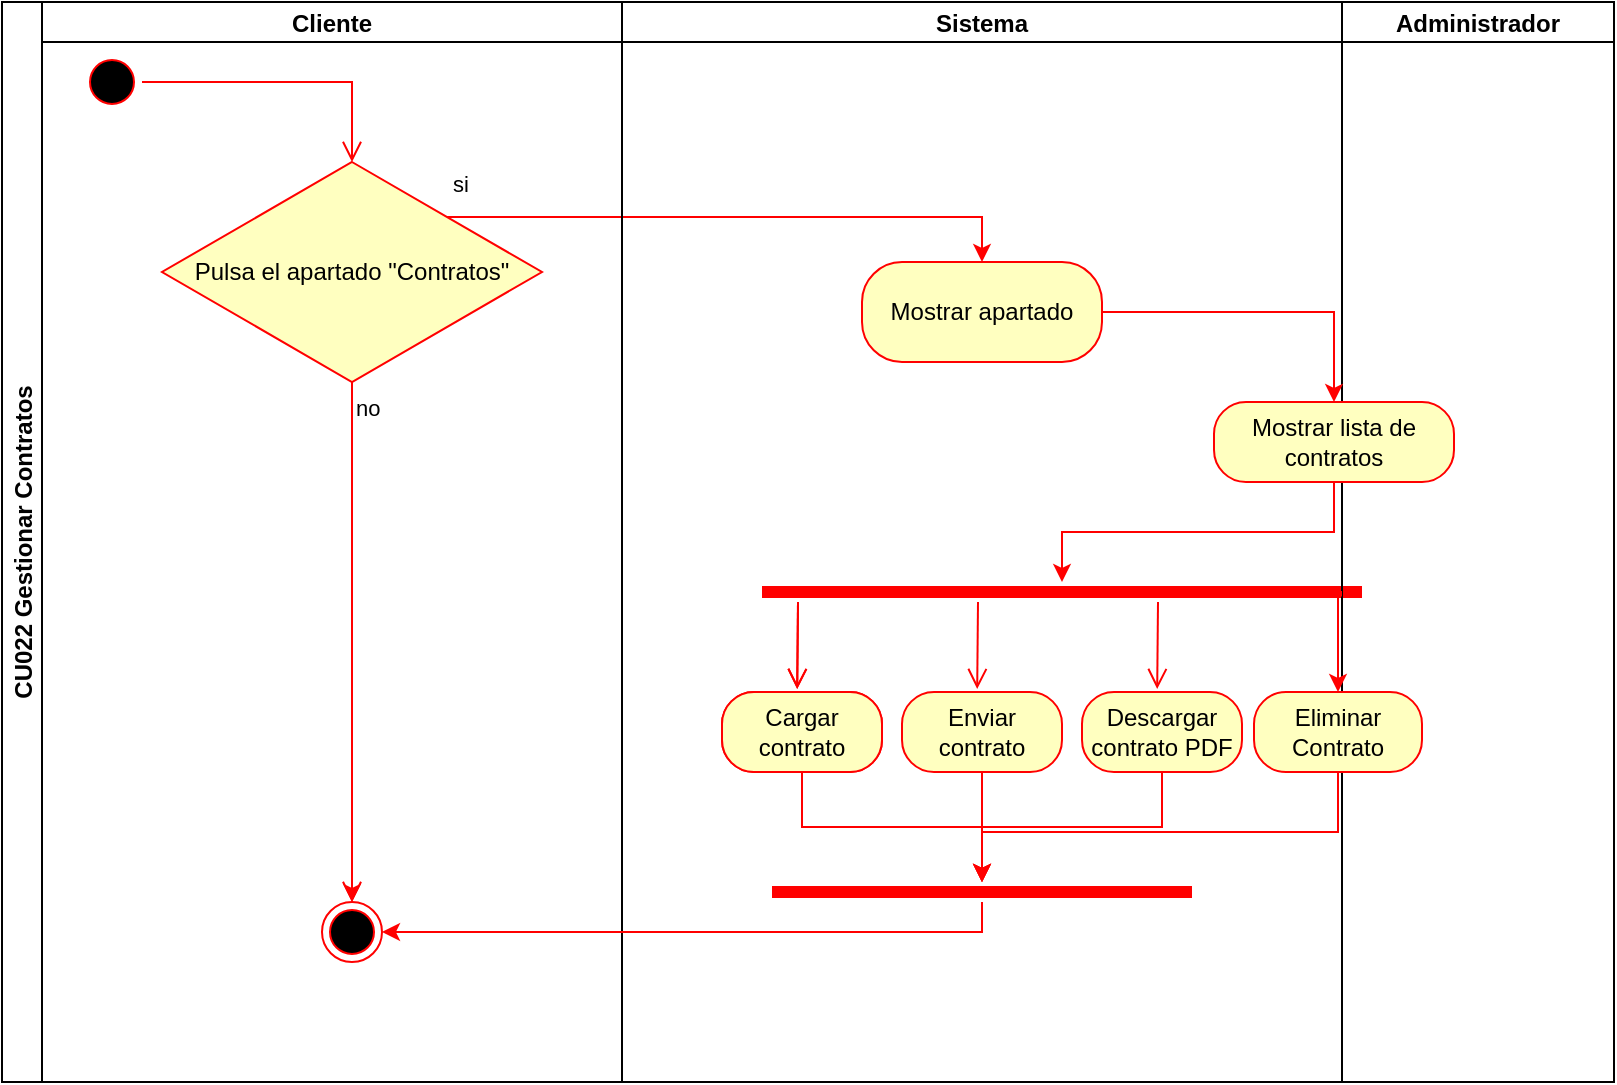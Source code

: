 <mxfile version="27.1.6">
  <diagram name="Página-1" id="LOTvq5G6vjr5RWCh9C1M">
    <mxGraphModel grid="1" page="1" gridSize="10" guides="1" tooltips="1" connect="1" arrows="1" fold="1" pageScale="1" pageWidth="827" pageHeight="1169" math="0" shadow="0">
      <root>
        <mxCell id="0" />
        <mxCell id="1" parent="0" />
        <mxCell id="U91s_UH1SOOD9DliHERC-1" value="CU022 Gestionar Contratos" style="swimlane;childLayout=stackLayout;resizeParent=1;resizeParentMax=0;startSize=20;horizontal=0;horizontalStack=1;" vertex="1" parent="1">
          <mxGeometry x="1070" y="650" width="670" height="540" as="geometry">
            <mxRectangle x="200" y="80" width="40" height="50" as="alternateBounds" />
          </mxGeometry>
        </mxCell>
        <mxCell id="U91s_UH1SOOD9DliHERC-2" value="Cliente" style="swimlane;startSize=20;" vertex="1" parent="U91s_UH1SOOD9DliHERC-1">
          <mxGeometry x="20" width="290" height="540" as="geometry" />
        </mxCell>
        <mxCell id="U91s_UH1SOOD9DliHERC-3" value="" style="ellipse;html=1;shape=startState;fillColor=#000000;strokeColor=#ff0000;fillStyle=auto;" vertex="1" parent="U91s_UH1SOOD9DliHERC-2">
          <mxGeometry x="20" y="25" width="30" height="30" as="geometry" />
        </mxCell>
        <mxCell id="U91s_UH1SOOD9DliHERC-4" value="Pulsa el apartado &quot;Contratos&quot;" style="rhombus;whiteSpace=wrap;html=1;fontColor=#000000;fillColor=#ffffc0;strokeColor=#ff0000;" vertex="1" parent="U91s_UH1SOOD9DliHERC-2">
          <mxGeometry x="60" y="80" width="190" height="110" as="geometry" />
        </mxCell>
        <mxCell id="U91s_UH1SOOD9DliHERC-5" value="" style="edgeStyle=orthogonalEdgeStyle;html=1;verticalAlign=bottom;endArrow=open;endSize=8;strokeColor=#ff0000;rounded=0;entryX=0.5;entryY=0;entryDx=0;entryDy=0;" edge="1" parent="U91s_UH1SOOD9DliHERC-2" source="U91s_UH1SOOD9DliHERC-3" target="U91s_UH1SOOD9DliHERC-4">
          <mxGeometry relative="1" as="geometry">
            <mxPoint x="906" y="335" as="targetPoint" />
            <mxPoint x="340" y="320" as="sourcePoint" />
          </mxGeometry>
        </mxCell>
        <mxCell id="U91s_UH1SOOD9DliHERC-6" value="" style="ellipse;html=1;shape=endState;fillColor=#000000;strokeColor=#ff0000;" vertex="1" parent="U91s_UH1SOOD9DliHERC-2">
          <mxGeometry x="140" y="450" width="30" height="30" as="geometry" />
        </mxCell>
        <mxCell id="U91s_UH1SOOD9DliHERC-7" value="no" style="edgeStyle=orthogonalEdgeStyle;html=1;align=left;verticalAlign=top;endArrow=open;endSize=8;strokeColor=#ff0000;rounded=0;exitX=0.5;exitY=1;exitDx=0;exitDy=0;" edge="1" parent="U91s_UH1SOOD9DliHERC-2" source="U91s_UH1SOOD9DliHERC-4" target="U91s_UH1SOOD9DliHERC-6">
          <mxGeometry x="-1" relative="1" as="geometry">
            <mxPoint x="100" y="295.193" as="targetPoint" />
            <mxPoint x="104" y="230" as="sourcePoint" />
          </mxGeometry>
        </mxCell>
        <mxCell id="U91s_UH1SOOD9DliHERC-8" style="edgeStyle=orthogonalEdgeStyle;rounded=0;orthogonalLoop=1;jettySize=auto;html=1;entryX=0.5;entryY=0;entryDx=0;entryDy=0;strokeColor=light-dark(#ff0000, #ededed);" edge="1" parent="U91s_UH1SOOD9DliHERC-2" source="U91s_UH1SOOD9DliHERC-4" target="U91s_UH1SOOD9DliHERC-6">
          <mxGeometry relative="1" as="geometry" />
        </mxCell>
        <mxCell id="U91s_UH1SOOD9DliHERC-9" style="edgeStyle=orthogonalEdgeStyle;rounded=0;orthogonalLoop=1;jettySize=auto;html=1;exitX=1;exitY=0;exitDx=0;exitDy=0;entryX=0.5;entryY=0;entryDx=0;entryDy=0;strokeColor=light-dark(#ff0000, #ededed);" edge="1" parent="U91s_UH1SOOD9DliHERC-1" source="U91s_UH1SOOD9DliHERC-4" target="U91s_UH1SOOD9DliHERC-12">
          <mxGeometry relative="1" as="geometry">
            <Array as="points">
              <mxPoint x="490" y="107" />
            </Array>
          </mxGeometry>
        </mxCell>
        <mxCell id="U91s_UH1SOOD9DliHERC-10" value="si" style="edgeLabel;html=1;align=center;verticalAlign=middle;resizable=0;points=[];" connectable="0" vertex="1" parent="U91s_UH1SOOD9DliHERC-9">
          <mxGeometry x="-0.893" y="3" relative="1" as="geometry">
            <mxPoint x="-9" y="-14" as="offset" />
          </mxGeometry>
        </mxCell>
        <mxCell id="U91s_UH1SOOD9DliHERC-11" value="Sistema" style="swimlane;startSize=20;" vertex="1" parent="U91s_UH1SOOD9DliHERC-1">
          <mxGeometry x="310" width="360" height="540" as="geometry" />
        </mxCell>
        <mxCell id="U91s_UH1SOOD9DliHERC-12" value="Mostrar apartado" style="rounded=1;whiteSpace=wrap;html=1;arcSize=40;fontColor=#000000;fillColor=#ffffc0;strokeColor=#ff0000;" vertex="1" parent="U91s_UH1SOOD9DliHERC-11">
          <mxGeometry x="120" y="130" width="120" height="50" as="geometry" />
        </mxCell>
        <mxCell id="U91s_UH1SOOD9DliHERC-13" value="" style="shape=line;html=1;strokeWidth=6;strokeColor=#ff0000;" vertex="1" parent="U91s_UH1SOOD9DliHERC-11">
          <mxGeometry x="70" y="290" width="300" height="10" as="geometry" />
        </mxCell>
        <mxCell id="U91s_UH1SOOD9DliHERC-14" value="" style="edgeStyle=orthogonalEdgeStyle;html=1;verticalAlign=bottom;endArrow=open;endSize=8;strokeColor=#ff0000;rounded=0;entryX=0.47;entryY=-0.037;entryDx=0;entryDy=0;entryPerimeter=0;" edge="1" parent="U91s_UH1SOOD9DliHERC-11" target="U91s_UH1SOOD9DliHERC-15">
          <mxGeometry relative="1" as="geometry">
            <mxPoint x="120" y="330" as="targetPoint" />
            <mxPoint x="88" y="300" as="sourcePoint" />
            <Array as="points">
              <mxPoint x="88" y="300" />
              <mxPoint x="88" y="344" />
            </Array>
          </mxGeometry>
        </mxCell>
        <mxCell id="U91s_UH1SOOD9DliHERC-15" value="Crear cuenta" style="rounded=1;whiteSpace=wrap;html=1;arcSize=40;fontColor=#000000;fillColor=#ffffc0;strokeColor=#ff0000;" vertex="1" parent="U91s_UH1SOOD9DliHERC-11">
          <mxGeometry x="50" y="345" width="80" height="40" as="geometry" />
        </mxCell>
        <mxCell id="U91s_UH1SOOD9DliHERC-16" value="" style="edgeStyle=orthogonalEdgeStyle;html=1;verticalAlign=bottom;endArrow=open;endSize=8;strokeColor=#ff0000;rounded=0;entryX=0.47;entryY=-0.037;entryDx=0;entryDy=0;entryPerimeter=0;" edge="1" parent="U91s_UH1SOOD9DliHERC-11" target="U91s_UH1SOOD9DliHERC-18">
          <mxGeometry relative="1" as="geometry">
            <mxPoint x="210" y="330" as="targetPoint" />
            <mxPoint x="178" y="300" as="sourcePoint" />
            <Array as="points">
              <mxPoint x="178" y="300" />
              <mxPoint x="178" y="344" />
            </Array>
          </mxGeometry>
        </mxCell>
        <mxCell id="U91s_UH1SOOD9DliHERC-17" style="edgeStyle=orthogonalEdgeStyle;rounded=0;orthogonalLoop=1;jettySize=auto;html=1;fontColor=light-dark(#ff0000, #ededed);strokeColor=light-dark(#ff0000, #ededed);" edge="1" parent="U91s_UH1SOOD9DliHERC-11" source="U91s_UH1SOOD9DliHERC-18" target="U91s_UH1SOOD9DliHERC-25">
          <mxGeometry relative="1" as="geometry" />
        </mxCell>
        <mxCell id="U91s_UH1SOOD9DliHERC-18" value="Enviar contrato" style="rounded=1;whiteSpace=wrap;html=1;arcSize=40;fontColor=#000000;fillColor=#ffffc0;strokeColor=#ff0000;" vertex="1" parent="U91s_UH1SOOD9DliHERC-11">
          <mxGeometry x="140" y="345" width="80" height="40" as="geometry" />
        </mxCell>
        <mxCell id="U91s_UH1SOOD9DliHERC-19" value="" style="edgeStyle=orthogonalEdgeStyle;html=1;verticalAlign=bottom;endArrow=open;endSize=8;strokeColor=#ff0000;rounded=0;entryX=0.47;entryY=-0.037;entryDx=0;entryDy=0;entryPerimeter=0;" edge="1" parent="U91s_UH1SOOD9DliHERC-11" target="U91s_UH1SOOD9DliHERC-21">
          <mxGeometry relative="1" as="geometry">
            <mxPoint x="300" y="330" as="targetPoint" />
            <mxPoint x="268" y="300" as="sourcePoint" />
            <Array as="points">
              <mxPoint x="268" y="300" />
              <mxPoint x="268" y="344" />
            </Array>
          </mxGeometry>
        </mxCell>
        <mxCell id="U91s_UH1SOOD9DliHERC-20" style="edgeStyle=orthogonalEdgeStyle;rounded=0;orthogonalLoop=1;jettySize=auto;html=1;strokeColor=light-dark(#ff0000, #ededed);" edge="1" parent="U91s_UH1SOOD9DliHERC-11" source="U91s_UH1SOOD9DliHERC-21" target="U91s_UH1SOOD9DliHERC-25">
          <mxGeometry relative="1" as="geometry" />
        </mxCell>
        <mxCell id="U91s_UH1SOOD9DliHERC-21" value="Descargar contrato PDF" style="rounded=1;whiteSpace=wrap;html=1;arcSize=40;fontColor=#000000;fillColor=#ffffc0;strokeColor=#ff0000;" vertex="1" parent="U91s_UH1SOOD9DliHERC-11">
          <mxGeometry x="230" y="345" width="80" height="40" as="geometry" />
        </mxCell>
        <mxCell id="U91s_UH1SOOD9DliHERC-22" value="" style="edgeStyle=orthogonalEdgeStyle;html=1;verticalAlign=bottom;endArrow=open;endSize=8;strokeColor=#ff0000;rounded=0;entryX=0.47;entryY=-0.037;entryDx=0;entryDy=0;entryPerimeter=0;" edge="1" parent="U91s_UH1SOOD9DliHERC-11" target="U91s_UH1SOOD9DliHERC-24">
          <mxGeometry relative="1" as="geometry">
            <mxPoint x="120" y="330" as="targetPoint" />
            <mxPoint x="88" y="300" as="sourcePoint" />
            <Array as="points">
              <mxPoint x="88" y="300" />
              <mxPoint x="88" y="344" />
            </Array>
          </mxGeometry>
        </mxCell>
        <mxCell id="U91s_UH1SOOD9DliHERC-23" style="edgeStyle=orthogonalEdgeStyle;rounded=0;orthogonalLoop=1;jettySize=auto;html=1;fontColor=light-dark(#ff0000, #ededed);strokeColor=light-dark(#ff0000, #ededed);" edge="1" parent="U91s_UH1SOOD9DliHERC-11" source="U91s_UH1SOOD9DliHERC-24" target="U91s_UH1SOOD9DliHERC-25">
          <mxGeometry relative="1" as="geometry" />
        </mxCell>
        <mxCell id="U91s_UH1SOOD9DliHERC-24" value="Cargar contrato" style="rounded=1;whiteSpace=wrap;html=1;arcSize=40;fontColor=#000000;fillColor=#ffffc0;strokeColor=#ff0000;" vertex="1" parent="U91s_UH1SOOD9DliHERC-11">
          <mxGeometry x="50" y="345" width="80" height="40" as="geometry" />
        </mxCell>
        <mxCell id="U91s_UH1SOOD9DliHERC-25" value="" style="shape=line;html=1;strokeWidth=6;strokeColor=light-dark(#ff0000, #ededed);" vertex="1" parent="U91s_UH1SOOD9DliHERC-11">
          <mxGeometry x="75" y="440" width="210" height="10" as="geometry" />
        </mxCell>
        <mxCell id="U91s_UH1SOOD9DliHERC-26" style="edgeStyle=orthogonalEdgeStyle;rounded=0;orthogonalLoop=1;jettySize=auto;html=1;entryX=1;entryY=0.5;entryDx=0;entryDy=0;strokeColor=light-dark(#ff0000, #ededed);" edge="1" parent="U91s_UH1SOOD9DliHERC-1" source="U91s_UH1SOOD9DliHERC-25" target="U91s_UH1SOOD9DliHERC-6">
          <mxGeometry relative="1" as="geometry">
            <Array as="points">
              <mxPoint x="490" y="465" />
            </Array>
          </mxGeometry>
        </mxCell>
        <mxCell id="U91s_UH1SOOD9DliHERC-27" value="Administrador" style="swimlane;startSize=20;" vertex="1" parent="1">
          <mxGeometry x="1740" y="650" width="136" height="540" as="geometry" />
        </mxCell>
        <mxCell id="U91s_UH1SOOD9DliHERC-28" value="Eliminar Contrato" style="rounded=1;whiteSpace=wrap;html=1;arcSize=40;fontColor=#000000;fillColor=#ffffc0;strokeColor=#ff0000;" vertex="1" parent="U91s_UH1SOOD9DliHERC-27">
          <mxGeometry x="-44" y="345" width="84" height="40" as="geometry" />
        </mxCell>
        <mxCell id="U91s_UH1SOOD9DliHERC-29" value="Mostrar lista de contratos" style="rounded=1;whiteSpace=wrap;html=1;arcSize=40;fontColor=#000000;fillColor=#ffffc0;strokeColor=light-dark(#ff0000, #ededed);" vertex="1" parent="U91s_UH1SOOD9DliHERC-27">
          <mxGeometry x="-64" y="200" width="120" height="40" as="geometry" />
        </mxCell>
        <mxCell id="U91s_UH1SOOD9DliHERC-30" style="edgeStyle=orthogonalEdgeStyle;rounded=0;orthogonalLoop=1;jettySize=auto;html=1;entryX=0.5;entryY=0;entryDx=0;entryDy=0;strokeColor=light-dark(#FF0000,#FF0000);exitX=0.965;exitY=0.728;exitDx=0;exitDy=0;exitPerimeter=0;" edge="1" parent="1" source="U91s_UH1SOOD9DliHERC-13" target="U91s_UH1SOOD9DliHERC-28">
          <mxGeometry relative="1" as="geometry">
            <mxPoint x="1746" y="945" as="sourcePoint" />
            <Array as="points">
              <mxPoint x="1740" y="945" />
              <mxPoint x="1738" y="945" />
            </Array>
          </mxGeometry>
        </mxCell>
        <mxCell id="U91s_UH1SOOD9DliHERC-31" style="edgeStyle=orthogonalEdgeStyle;rounded=0;orthogonalLoop=1;jettySize=auto;html=1;strokeColor=light-dark(#ff0000, #ededed);" edge="1" parent="1" source="U91s_UH1SOOD9DliHERC-28" target="U91s_UH1SOOD9DliHERC-25">
          <mxGeometry relative="1" as="geometry">
            <Array as="points">
              <mxPoint x="1738" y="1065" />
              <mxPoint x="1560" y="1065" />
            </Array>
          </mxGeometry>
        </mxCell>
        <mxCell id="U91s_UH1SOOD9DliHERC-32" style="edgeStyle=orthogonalEdgeStyle;rounded=0;orthogonalLoop=1;jettySize=auto;html=1;entryX=0.5;entryY=0;entryDx=0;entryDy=0;strokeColor=light-dark(#ff0000, #ededed);" edge="1" parent="1" source="U91s_UH1SOOD9DliHERC-12" target="U91s_UH1SOOD9DliHERC-29">
          <mxGeometry relative="1" as="geometry" />
        </mxCell>
        <mxCell id="U91s_UH1SOOD9DliHERC-33" style="edgeStyle=orthogonalEdgeStyle;rounded=0;orthogonalLoop=1;jettySize=auto;html=1;strokeColor=#FF0000;" edge="1" parent="1" source="U91s_UH1SOOD9DliHERC-29" target="U91s_UH1SOOD9DliHERC-13">
          <mxGeometry relative="1" as="geometry" />
        </mxCell>
      </root>
    </mxGraphModel>
  </diagram>
</mxfile>
